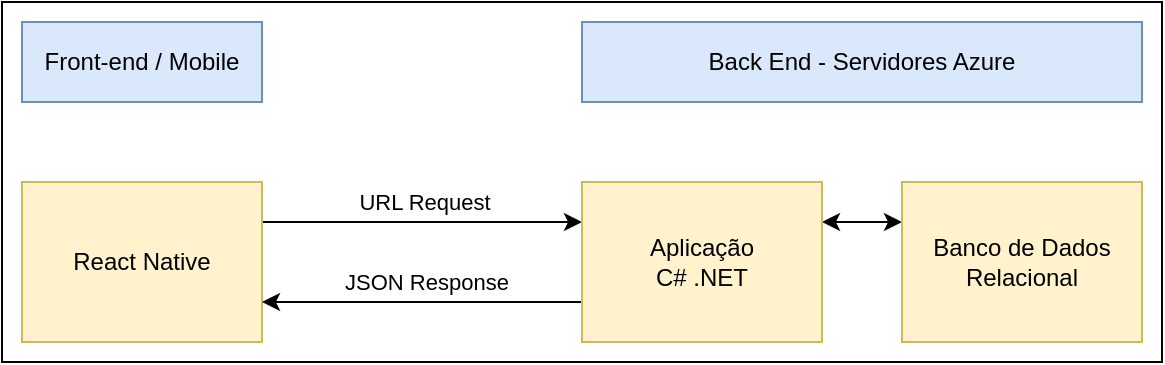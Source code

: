 <mxfile version="21.7.5" type="device" pages="2">
  <diagram name="Página-1" id="yxdy-rnIfJPS4OdgfEhP">
    <mxGraphModel dx="819" dy="478" grid="1" gridSize="10" guides="1" tooltips="1" connect="1" arrows="1" fold="1" page="1" pageScale="1" pageWidth="1169" pageHeight="827" math="0" shadow="0">
      <root>
        <mxCell id="0" />
        <mxCell id="1" parent="0" />
        <mxCell id="uerNrN23c_LI9NLOamjJ-17" value="" style="rounded=0;whiteSpace=wrap;html=1;" vertex="1" parent="1">
          <mxGeometry x="190" y="270" width="580" height="180" as="geometry" />
        </mxCell>
        <mxCell id="uerNrN23c_LI9NLOamjJ-1" value="Front-end / Mobile" style="rounded=0;whiteSpace=wrap;html=1;fillColor=#dae8fc;strokeColor=#6c8ebf;" vertex="1" parent="1">
          <mxGeometry x="200" y="280" width="120" height="40" as="geometry" />
        </mxCell>
        <mxCell id="uerNrN23c_LI9NLOamjJ-9" style="edgeStyle=orthogonalEdgeStyle;rounded=0;orthogonalLoop=1;jettySize=auto;html=1;entryX=0;entryY=0.25;entryDx=0;entryDy=0;exitX=1;exitY=0.25;exitDx=0;exitDy=0;" edge="1" parent="1" source="uerNrN23c_LI9NLOamjJ-2" target="uerNrN23c_LI9NLOamjJ-5">
          <mxGeometry relative="1" as="geometry" />
        </mxCell>
        <mxCell id="uerNrN23c_LI9NLOamjJ-10" value="URL Request" style="edgeLabel;html=1;align=center;verticalAlign=middle;resizable=0;points=[];" vertex="1" connectable="0" parent="uerNrN23c_LI9NLOamjJ-9">
          <mxGeometry x="0.196" y="-1" relative="1" as="geometry">
            <mxPoint x="-15" y="-11" as="offset" />
          </mxGeometry>
        </mxCell>
        <mxCell id="uerNrN23c_LI9NLOamjJ-2" value="React Native" style="rounded=0;whiteSpace=wrap;html=1;fillColor=#fff2cc;strokeColor=#d6b656;" vertex="1" parent="1">
          <mxGeometry x="200" y="360" width="120" height="80" as="geometry" />
        </mxCell>
        <mxCell id="uerNrN23c_LI9NLOamjJ-4" value="Back End - Servidores Azure" style="rounded=0;whiteSpace=wrap;html=1;fillColor=#dae8fc;strokeColor=#6c8ebf;" vertex="1" parent="1">
          <mxGeometry x="480" y="280" width="280" height="40" as="geometry" />
        </mxCell>
        <mxCell id="uerNrN23c_LI9NLOamjJ-8" style="edgeStyle=orthogonalEdgeStyle;rounded=0;orthogonalLoop=1;jettySize=auto;html=1;exitX=1;exitY=0.25;exitDx=0;exitDy=0;entryX=0;entryY=0.25;entryDx=0;entryDy=0;startArrow=classic;startFill=1;" edge="1" parent="1" source="uerNrN23c_LI9NLOamjJ-5" target="uerNrN23c_LI9NLOamjJ-7">
          <mxGeometry relative="1" as="geometry" />
        </mxCell>
        <mxCell id="uerNrN23c_LI9NLOamjJ-11" style="edgeStyle=orthogonalEdgeStyle;rounded=0;orthogonalLoop=1;jettySize=auto;html=1;entryX=1;entryY=0.75;entryDx=0;entryDy=0;exitX=0;exitY=0.75;exitDx=0;exitDy=0;" edge="1" parent="1" source="uerNrN23c_LI9NLOamjJ-5" target="uerNrN23c_LI9NLOamjJ-2">
          <mxGeometry relative="1" as="geometry" />
        </mxCell>
        <mxCell id="uerNrN23c_LI9NLOamjJ-13" value="JSON Response" style="edgeLabel;html=1;align=center;verticalAlign=middle;resizable=0;points=[];" vertex="1" connectable="0" parent="uerNrN23c_LI9NLOamjJ-11">
          <mxGeometry x="-0.027" relative="1" as="geometry">
            <mxPoint y="-10" as="offset" />
          </mxGeometry>
        </mxCell>
        <mxCell id="uerNrN23c_LI9NLOamjJ-5" value="Aplicação&lt;br&gt;C# .NET" style="rounded=0;whiteSpace=wrap;html=1;fillColor=#fff2cc;strokeColor=#d6b656;" vertex="1" parent="1">
          <mxGeometry x="480" y="360" width="120" height="80" as="geometry" />
        </mxCell>
        <mxCell id="uerNrN23c_LI9NLOamjJ-7" value="Banco de Dados Relacional" style="rounded=0;whiteSpace=wrap;html=1;fillColor=#fff2cc;strokeColor=#d6b656;" vertex="1" parent="1">
          <mxGeometry x="640" y="360" width="120" height="80" as="geometry" />
        </mxCell>
      </root>
    </mxGraphModel>
  </diagram>
  <diagram id="IhCTGC54zoyJGFWfWFjt" name="ER">
    <mxGraphModel dx="2440" dy="984" grid="1" gridSize="10" guides="1" tooltips="1" connect="1" arrows="1" fold="1" page="1" pageScale="1" pageWidth="1169" pageHeight="827" math="0" shadow="0">
      <root>
        <mxCell id="0" />
        <mxCell id="1" parent="0" />
        <mxCell id="lEo9rNCXSIz8k0zhwTiY-34" value="" style="rounded=0;whiteSpace=wrap;html=1;" vertex="1" parent="1">
          <mxGeometry x="430" y="180" width="420" height="670" as="geometry" />
        </mxCell>
        <mxCell id="lEo9rNCXSIz8k0zhwTiY-4" style="edgeStyle=orthogonalEdgeStyle;rounded=0;orthogonalLoop=1;jettySize=auto;html=1;" edge="1" parent="1" source="lEo9rNCXSIz8k0zhwTiY-1" target="lEo9rNCXSIz8k0zhwTiY-2">
          <mxGeometry relative="1" as="geometry" />
        </mxCell>
        <mxCell id="lEo9rNCXSIz8k0zhwTiY-1" value="usuário" style="rounded=0;whiteSpace=wrap;html=1;" vertex="1" parent="1">
          <mxGeometry x="440" y="300" width="120" height="60" as="geometry" />
        </mxCell>
        <mxCell id="lEo9rNCXSIz8k0zhwTiY-5" style="edgeStyle=orthogonalEdgeStyle;rounded=0;orthogonalLoop=1;jettySize=auto;html=1;" edge="1" parent="1" source="lEo9rNCXSIz8k0zhwTiY-2" target="lEo9rNCXSIz8k0zhwTiY-3">
          <mxGeometry relative="1" as="geometry" />
        </mxCell>
        <mxCell id="lEo9rNCXSIz8k0zhwTiY-2" value="edita&lt;br&gt;cadastra&lt;br&gt;consulta" style="rhombus;whiteSpace=wrap;html=1;" vertex="1" parent="1">
          <mxGeometry x="595" y="280" width="90" height="90" as="geometry" />
        </mxCell>
        <mxCell id="lEo9rNCXSIz8k0zhwTiY-3" value="produto" style="rounded=0;whiteSpace=wrap;html=1;" vertex="1" parent="1">
          <mxGeometry x="720" y="300" width="120" height="60" as="geometry" />
        </mxCell>
        <mxCell id="lEo9rNCXSIz8k0zhwTiY-6" style="edgeStyle=orthogonalEdgeStyle;rounded=0;orthogonalLoop=1;jettySize=auto;html=1;" edge="1" source="lEo9rNCXSIz8k0zhwTiY-7" target="lEo9rNCXSIz8k0zhwTiY-9" parent="1">
          <mxGeometry relative="1" as="geometry" />
        </mxCell>
        <mxCell id="lEo9rNCXSIz8k0zhwTiY-7" value="venda" style="rounded=0;whiteSpace=wrap;html=1;" vertex="1" parent="1">
          <mxGeometry x="440" y="500" width="120" height="60" as="geometry" />
        </mxCell>
        <mxCell id="lEo9rNCXSIz8k0zhwTiY-8" style="edgeStyle=orthogonalEdgeStyle;rounded=0;orthogonalLoop=1;jettySize=auto;html=1;" edge="1" source="lEo9rNCXSIz8k0zhwTiY-9" target="lEo9rNCXSIz8k0zhwTiY-10" parent="1">
          <mxGeometry relative="1" as="geometry" />
        </mxCell>
        <mxCell id="lEo9rNCXSIz8k0zhwTiY-17" style="edgeStyle=orthogonalEdgeStyle;rounded=0;orthogonalLoop=1;jettySize=auto;html=1;entryX=0;entryY=0.5;entryDx=0;entryDy=0;exitX=0.5;exitY=1;exitDx=0;exitDy=0;" edge="1" parent="1" source="lEo9rNCXSIz8k0zhwTiY-9" target="lEo9rNCXSIz8k0zhwTiY-16">
          <mxGeometry relative="1" as="geometry" />
        </mxCell>
        <mxCell id="lEo9rNCXSIz8k0zhwTiY-9" value="contém" style="rhombus;whiteSpace=wrap;html=1;" vertex="1" parent="1">
          <mxGeometry x="600" y="490" width="80" height="80" as="geometry" />
        </mxCell>
        <mxCell id="lEo9rNCXSIz8k0zhwTiY-10" value="produtos" style="rounded=0;whiteSpace=wrap;html=1;" vertex="1" parent="1">
          <mxGeometry x="720" y="500" width="120" height="60" as="geometry" />
        </mxCell>
        <mxCell id="lEo9rNCXSIz8k0zhwTiY-11" style="edgeStyle=orthogonalEdgeStyle;rounded=0;orthogonalLoop=1;jettySize=auto;html=1;" edge="1" source="lEo9rNCXSIz8k0zhwTiY-12" target="lEo9rNCXSIz8k0zhwTiY-14" parent="1">
          <mxGeometry relative="1" as="geometry" />
        </mxCell>
        <mxCell id="lEo9rNCXSIz8k0zhwTiY-12" value="usuário" style="rounded=0;whiteSpace=wrap;html=1;" vertex="1" parent="1">
          <mxGeometry x="440" y="200" width="120" height="60" as="geometry" />
        </mxCell>
        <mxCell id="lEo9rNCXSIz8k0zhwTiY-13" style="edgeStyle=orthogonalEdgeStyle;rounded=0;orthogonalLoop=1;jettySize=auto;html=1;" edge="1" source="lEo9rNCXSIz8k0zhwTiY-14" target="lEo9rNCXSIz8k0zhwTiY-15" parent="1">
          <mxGeometry relative="1" as="geometry" />
        </mxCell>
        <mxCell id="lEo9rNCXSIz8k0zhwTiY-14" value="cadastra" style="rhombus;whiteSpace=wrap;html=1;" vertex="1" parent="1">
          <mxGeometry x="600" y="190" width="80" height="80" as="geometry" />
        </mxCell>
        <mxCell id="lEo9rNCXSIz8k0zhwTiY-15" value="usuário" style="rounded=0;whiteSpace=wrap;html=1;" vertex="1" parent="1">
          <mxGeometry x="720" y="200" width="120" height="60" as="geometry" />
        </mxCell>
        <mxCell id="lEo9rNCXSIz8k0zhwTiY-16" value="usuário" style="rounded=0;whiteSpace=wrap;html=1;" vertex="1" parent="1">
          <mxGeometry x="720" y="580" width="120" height="60" as="geometry" />
        </mxCell>
        <mxCell id="lEo9rNCXSIz8k0zhwTiY-19" style="edgeStyle=orthogonalEdgeStyle;rounded=0;orthogonalLoop=1;jettySize=auto;html=1;" edge="1" source="lEo9rNCXSIz8k0zhwTiY-20" target="lEo9rNCXSIz8k0zhwTiY-22" parent="1">
          <mxGeometry relative="1" as="geometry" />
        </mxCell>
        <mxCell id="lEo9rNCXSIz8k0zhwTiY-20" value="usuário" style="rounded=0;whiteSpace=wrap;html=1;" vertex="1" parent="1">
          <mxGeometry x="440" y="400" width="120" height="60" as="geometry" />
        </mxCell>
        <mxCell id="lEo9rNCXSIz8k0zhwTiY-21" style="edgeStyle=orthogonalEdgeStyle;rounded=0;orthogonalLoop=1;jettySize=auto;html=1;" edge="1" source="lEo9rNCXSIz8k0zhwTiY-22" target="lEo9rNCXSIz8k0zhwTiY-23" parent="1">
          <mxGeometry relative="1" as="geometry" />
        </mxCell>
        <mxCell id="lEo9rNCXSIz8k0zhwTiY-22" value="cadastra" style="rhombus;whiteSpace=wrap;html=1;" vertex="1" parent="1">
          <mxGeometry x="600" y="390" width="80" height="80" as="geometry" />
        </mxCell>
        <mxCell id="lEo9rNCXSIz8k0zhwTiY-23" value="venda" style="rounded=0;whiteSpace=wrap;html=1;" vertex="1" parent="1">
          <mxGeometry x="720" y="400" width="120" height="60" as="geometry" />
        </mxCell>
        <mxCell id="lEo9rNCXSIz8k0zhwTiY-24" style="edgeStyle=orthogonalEdgeStyle;rounded=0;orthogonalLoop=1;jettySize=auto;html=1;" edge="1" source="lEo9rNCXSIz8k0zhwTiY-25" target="lEo9rNCXSIz8k0zhwTiY-27" parent="1">
          <mxGeometry relative="1" as="geometry" />
        </mxCell>
        <mxCell id="lEo9rNCXSIz8k0zhwTiY-25" value="usuário" style="rounded=0;whiteSpace=wrap;html=1;" vertex="1" parent="1">
          <mxGeometry x="440" y="680" width="120" height="60" as="geometry" />
        </mxCell>
        <mxCell id="lEo9rNCXSIz8k0zhwTiY-26" style="edgeStyle=orthogonalEdgeStyle;rounded=0;orthogonalLoop=1;jettySize=auto;html=1;" edge="1" source="lEo9rNCXSIz8k0zhwTiY-27" target="lEo9rNCXSIz8k0zhwTiY-28" parent="1">
          <mxGeometry relative="1" as="geometry" />
        </mxCell>
        <mxCell id="lEo9rNCXSIz8k0zhwTiY-27" value="consulta" style="rhombus;whiteSpace=wrap;html=1;" vertex="1" parent="1">
          <mxGeometry x="600" y="670" width="80" height="80" as="geometry" />
        </mxCell>
        <mxCell id="lEo9rNCXSIz8k0zhwTiY-28" value="estoque" style="rounded=0;whiteSpace=wrap;html=1;" vertex="1" parent="1">
          <mxGeometry x="720" y="680" width="120" height="60" as="geometry" />
        </mxCell>
        <mxCell id="lEo9rNCXSIz8k0zhwTiY-29" style="edgeStyle=orthogonalEdgeStyle;rounded=0;orthogonalLoop=1;jettySize=auto;html=1;" edge="1" source="lEo9rNCXSIz8k0zhwTiY-30" target="lEo9rNCXSIz8k0zhwTiY-32" parent="1">
          <mxGeometry relative="1" as="geometry" />
        </mxCell>
        <mxCell id="lEo9rNCXSIz8k0zhwTiY-30" value="usuário" style="rounded=0;whiteSpace=wrap;html=1;" vertex="1" parent="1">
          <mxGeometry x="440" y="770" width="120" height="60" as="geometry" />
        </mxCell>
        <mxCell id="lEo9rNCXSIz8k0zhwTiY-31" style="edgeStyle=orthogonalEdgeStyle;rounded=0;orthogonalLoop=1;jettySize=auto;html=1;" edge="1" source="lEo9rNCXSIz8k0zhwTiY-32" target="lEo9rNCXSIz8k0zhwTiY-33" parent="1">
          <mxGeometry relative="1" as="geometry" />
        </mxCell>
        <mxCell id="lEo9rNCXSIz8k0zhwTiY-32" value="consulta" style="rhombus;whiteSpace=wrap;html=1;" vertex="1" parent="1">
          <mxGeometry x="600" y="760" width="80" height="80" as="geometry" />
        </mxCell>
        <mxCell id="lEo9rNCXSIz8k0zhwTiY-33" value="relatório de vendas" style="rounded=0;whiteSpace=wrap;html=1;" vertex="1" parent="1">
          <mxGeometry x="720" y="770" width="120" height="60" as="geometry" />
        </mxCell>
      </root>
    </mxGraphModel>
  </diagram>
</mxfile>
